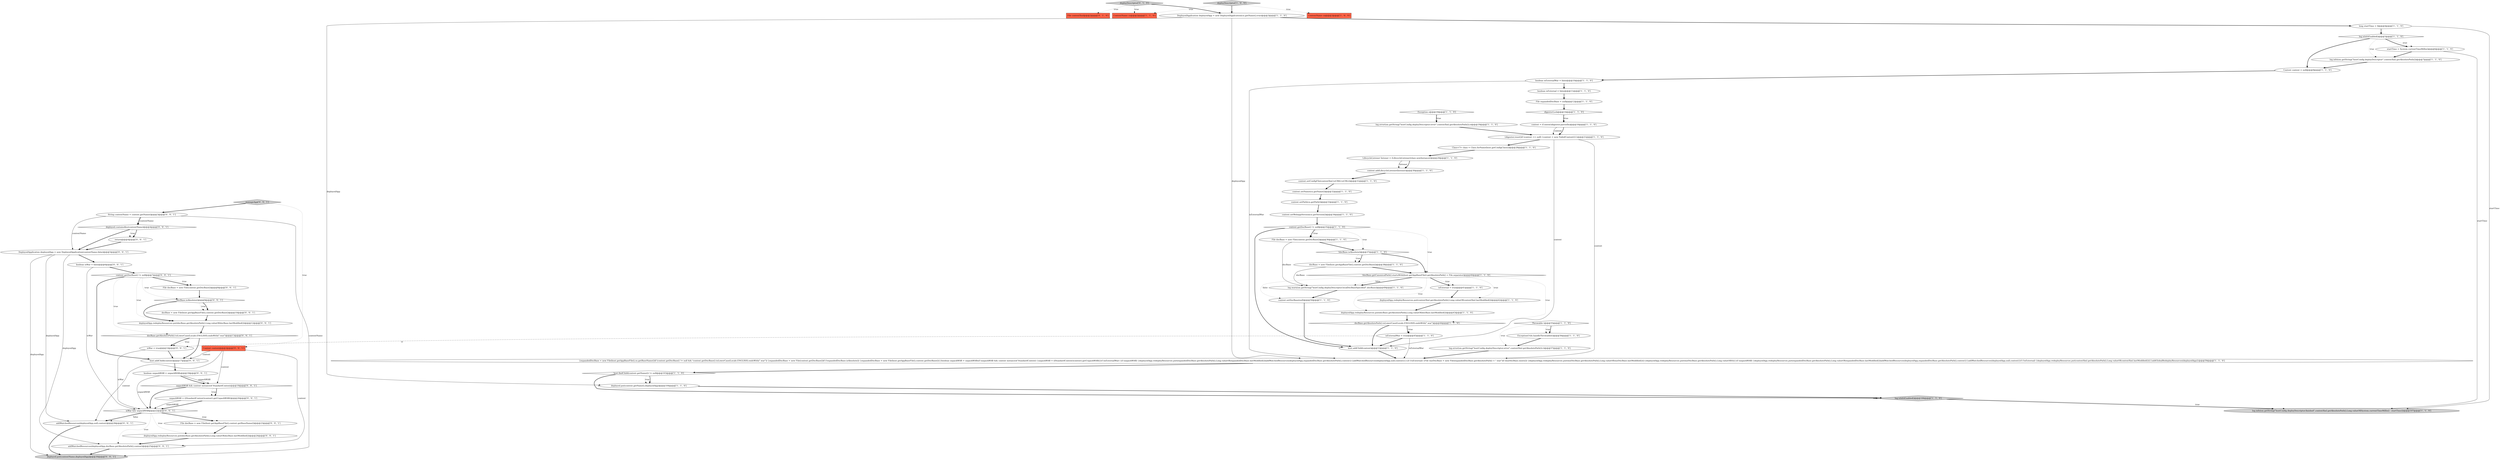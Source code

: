 digraph {
62 [style = filled, label = "context.getDocBase() != null@@@7@@@['0', '0', '1']", fillcolor = white, shape = diamond image = "AAA0AAABBB3BBB"];
1 [style = filled, label = "ContextName cn@@@2@@@['1', '0', '0']", fillcolor = tomato, shape = box image = "AAA0AAABBB1BBB"];
12 [style = filled, label = "log.isInfoEnabled()@@@5@@@['1', '1', '0']", fillcolor = white, shape = diamond image = "AAA0AAABBB1BBB"];
16 [style = filled, label = "context = (Context)digester.parse(fis)@@@16@@@['1', '1', '0']", fillcolor = white, shape = ellipse image = "AAA0AAABBB1BBB"];
40 [style = filled, label = "File expandedDocBase = null@@@12@@@['1', '1', '0']", fillcolor = white, shape = ellipse image = "AAA0AAABBB1BBB"];
7 [style = filled, label = "boolean isExternal = false@@@11@@@['1', '1', '0']", fillcolor = white, shape = ellipse image = "AAA0AAABBB1BBB"];
18 [style = filled, label = "context.setConfigFile(contextXml.toURI().toURL())@@@31@@@['1', '1', '0']", fillcolor = white, shape = ellipse image = "AAA0AAABBB1BBB"];
56 [style = filled, label = "isWar && unpackWAR@@@22@@@['0', '0', '1']", fillcolor = white, shape = diamond image = "AAA0AAABBB3BBB"];
8 [style = filled, label = "host.findChild(context.getName()) != null@@@103@@@['1', '1', '0']", fillcolor = white, shape = diamond image = "AAA0AAABBB1BBB"];
64 [style = filled, label = "docBase.getAbsolutePath().toLowerCase(Locale.ENGLISH).endsWith(\".war\")@@@13@@@['0', '0', '1']", fillcolor = white, shape = diamond image = "AAA0AAABBB3BBB"];
53 [style = filled, label = "boolean unpackWAR = unpackWARs@@@18@@@['0', '0', '1']", fillcolor = white, shape = ellipse image = "AAA0AAABBB3BBB"];
47 [style = filled, label = "docBase = new File(host.getAppBaseFile(),context.getDocBase())@@@10@@@['0', '0', '1']", fillcolor = white, shape = ellipse image = "AAA0AAABBB3BBB"];
5 [style = filled, label = "Exception e@@@18@@@['1', '1', '0']", fillcolor = white, shape = diamond image = "AAA0AAABBB1BBB"];
46 [style = filled, label = "File contextXml@@@2@@@['0', '1', '0']", fillcolor = tomato, shape = box image = "AAA0AAABBB2BBB"];
21 [style = filled, label = "log.warn(sm.getString(\"hostConfig.deployDescriptor.localDocBaseSpecified\",docBase))@@@49@@@['1', '1', '0']", fillcolor = white, shape = ellipse image = "AAA0AAABBB1BBB"];
28 [style = filled, label = "context.getDocBase() != null@@@35@@@['1', '1', '0']", fillcolor = white, shape = diamond image = "AAA0AAABBB1BBB"];
14 [style = filled, label = "deployedApp.redeployResources.put(contextXml.getAbsolutePath(),Long.valueOf(contextXml.lastModified()))@@@42@@@['1', '1', '0']", fillcolor = white, shape = ellipse image = "AAA0AAABBB1BBB"];
2 [style = filled, label = "isExternal = true@@@41@@@['1', '1', '0']", fillcolor = white, shape = ellipse image = "AAA0AAABBB1BBB"];
41 [style = filled, label = "ContextName cn@@@2@@@['1', '1', '0']", fillcolor = tomato, shape = box image = "AAA0AAABBB1BBB"];
43 [style = filled, label = "digesterLock@@@14@@@['1', '1', '0']", fillcolor = white, shape = diamond image = "AAA0AAABBB1BBB"];
19 [style = filled, label = "context.setDocBase(null)@@@50@@@['1', '1', '0']", fillcolor = white, shape = ellipse image = "AAA0AAABBB1BBB"];
65 [style = filled, label = "addWatchedResources(deployedApp,null,context)@@@28@@@['0', '0', '1']", fillcolor = white, shape = ellipse image = "AAA0AAABBB3BBB"];
27 [style = filled, label = "context.setWebappVersion(cn.getVersion())@@@34@@@['1', '1', '0']", fillcolor = white, shape = ellipse image = "AAA0AAABBB1BBB"];
6 [style = filled, label = "boolean isExternalWar = false@@@10@@@['1', '1', '0']", fillcolor = white, shape = ellipse image = "AAA0AAABBB1BBB"];
29 [style = filled, label = "log.isInfoEnabled()@@@106@@@['1', '1', '0']", fillcolor = lightgray, shape = diamond image = "AAA0AAABBB1BBB"];
59 [style = filled, label = "addWatchedResources(deployedApp,docBase.getAbsolutePath(),context)@@@25@@@['0', '0', '1']", fillcolor = white, shape = ellipse image = "AAA0AAABBB3BBB"];
38 [style = filled, label = "startTime = System.currentTimeMillis()@@@6@@@['1', '1', '0']", fillcolor = white, shape = ellipse image = "AAA0AAABBB1BBB"];
57 [style = filled, label = "boolean isWar = false@@@6@@@['0', '0', '1']", fillcolor = white, shape = ellipse image = "AAA0AAABBB3BBB"];
50 [style = filled, label = "deployedApp.redeployResources.put(docBase.getAbsolutePath(),Long.valueOf(docBase.lastModified()))@@@24@@@['0', '0', '1']", fillcolor = white, shape = ellipse image = "AAA0AAABBB3BBB"];
42 [style = filled, label = "Context context = null@@@9@@@['1', '1', '0']", fillcolor = white, shape = ellipse image = "AAA0AAABBB1BBB"];
58 [style = filled, label = "deployed.containsKey(contextName)@@@4@@@['0', '0', '1']", fillcolor = white, shape = diamond image = "AAA0AAABBB3BBB"];
10 [style = filled, label = "!docBase.isAbsolute()@@@37@@@['1', '1', '0']", fillcolor = white, shape = diamond image = "AAA0AAABBB1BBB"];
23 [style = filled, label = "log.error(sm.getString(\"hostConfig.deployDescriptor.error\",contextXml.getAbsolutePath()),e)@@@19@@@['1', '1', '0']", fillcolor = white, shape = ellipse image = "AAA0AAABBB1BBB"];
44 [style = filled, label = "Throwable t@@@55@@@['1', '1', '0']", fillcolor = white, shape = diamond image = "AAA0AAABBB1BBB"];
51 [style = filled, label = "File docBase = new File(context.getDocBase())@@@8@@@['0', '0', '1']", fillcolor = white, shape = ellipse image = "AAA0AAABBB3BBB"];
15 [style = filled, label = "!docBase.getCanonicalPath().startsWith(host.getAppBaseFile().getAbsolutePath() + File.separator)@@@40@@@['1', '1', '0']", fillcolor = white, shape = diamond image = "AAA0AAABBB1BBB"];
69 [style = filled, label = "deployedApp.redeployResources.put(docBase.getAbsolutePath(),Long.valueOf(docBase.lastModified()))@@@12@@@['0', '0', '1']", fillcolor = white, shape = ellipse image = "AAA0AAABBB3BBB"];
45 [style = filled, label = "deployDescriptor['0', '1', '0']", fillcolor = lightgray, shape = diamond image = "AAA0AAABBB2BBB"];
11 [style = filled, label = "{digester.reset()if (context == null) {context = new FailedContext()}}@@@21@@@['1', '1', '0']", fillcolor = white, shape = ellipse image = "AAA0AAABBB1BBB"];
31 [style = filled, label = "context.setName(cn.getName())@@@32@@@['1', '1', '0']", fillcolor = white, shape = ellipse image = "AAA0AAABBB1BBB"];
39 [style = filled, label = "ExceptionUtils.handleThrowable(t)@@@56@@@['1', '1', '0']", fillcolor = white, shape = ellipse image = "AAA0AAABBB1BBB"];
55 [style = filled, label = "String contextName = context.getName()@@@3@@@['0', '0', '1']", fillcolor = white, shape = ellipse image = "AAA0AAABBB3BBB"];
17 [style = filled, label = "log.info(sm.getString(\"hostConfig.deployDescriptor.finished\",contextXml.getAbsolutePath(),Long.valueOf(System.currentTimeMillis() - startTime)))@@@107@@@['1', '1', '0']", fillcolor = lightgray, shape = ellipse image = "AAA0AAABBB1BBB"];
32 [style = filled, label = "context.setPath(cn.getPath())@@@33@@@['1', '1', '0']", fillcolor = white, shape = ellipse image = "AAA0AAABBB1BBB"];
60 [style = filled, label = "manageApp['0', '0', '1']", fillcolor = lightgray, shape = diamond image = "AAA0AAABBB3BBB"];
24 [style = filled, label = "log.info(sm.getString(\"hostConfig.deployDescriptor\",contextXml.getAbsolutePath()))@@@7@@@['1', '1', '0']", fillcolor = white, shape = ellipse image = "AAA0AAABBB1BBB"];
4 [style = filled, label = "Class<?> clazz = Class.forName(host.getConfigClass())@@@28@@@['1', '1', '0']", fillcolor = white, shape = ellipse image = "AAA0AAABBB1BBB"];
37 [style = filled, label = "log.error(sm.getString(\"hostConfig.deployDescriptor.error\",contextXml.getAbsolutePath()),t)@@@57@@@['1', '1', '0']", fillcolor = white, shape = ellipse image = "AAA0AAABBB1BBB"];
48 [style = filled, label = "return@@@4@@@['0', '0', '1']", fillcolor = white, shape = ellipse image = "AAA0AAABBB3BBB"];
13 [style = filled, label = "long startTime = 0@@@4@@@['1', '1', '0']", fillcolor = white, shape = ellipse image = "AAA0AAABBB1BBB"];
66 [style = filled, label = "DeployedApplication deployedApp = new DeployedApplication(contextName,false)@@@5@@@['0', '0', '1']", fillcolor = white, shape = ellipse image = "AAA0AAABBB3BBB"];
9 [style = filled, label = "{expandedDocBase = new File(host.getAppBaseFile(),cn.getBaseName())if (context.getDocBase() != null && !context.getDocBase().toLowerCase(Locale.ENGLISH).endsWith(\".war\")) {expandedDocBase = new File(context.getDocBase())if (!expandedDocBase.isAbsolute()) {expandedDocBase = new File(host.getAppBaseFile(),context.getDocBase())}}boolean unpackWAR = unpackWARsif (unpackWAR && context instanceof StandardContext) {unpackWAR = ((StandardContext)context).getUnpackWAR()}if (isExternalWar) {if (unpackWAR) {deployedApp.redeployResources.put(expandedDocBase.getAbsolutePath(),Long.valueOf(expandedDocBase.lastModified()))addWatchedResources(deployedApp,expandedDocBase.getAbsolutePath(),context)}{addWatchedResources(deployedApp,null,context)}}{if (!isExternal) {File warDocBase = new File(expandedDocBase.getAbsolutePath() + \".war\")if (warDocBase.exists()) {deployedApp.redeployResources.put(warDocBase.getAbsolutePath(),Long.valueOf(warDocBase.lastModified()))}{deployedApp.redeployResources.put(warDocBase.getAbsolutePath(),Long.valueOf(0))}}if (unpackWAR) {deployedApp.redeployResources.put(expandedDocBase.getAbsolutePath(),Long.valueOf(expandedDocBase.lastModified()))addWatchedResources(deployedApp,expandedDocBase.getAbsolutePath(),context)}{addWatchedResources(deployedApp,null,context)}if (!isExternal) {deployedApp.redeployResources.put(contextXml.getAbsolutePath(),Long.valueOf(contextXml.lastModified()))}}addGlobalRedeployResources(deployedApp)}@@@59@@@['1', '1', '0']", fillcolor = white, shape = ellipse image = "AAA0AAABBB1BBB"];
33 [style = filled, label = "deployDescriptor['1', '0', '0']", fillcolor = lightgray, shape = diamond image = "AAA0AAABBB1BBB"];
49 [style = filled, label = "unpackWAR && context instanceof StandardContext@@@19@@@['0', '0', '1']", fillcolor = white, shape = diamond image = "AAA0AAABBB3BBB"];
52 [style = filled, label = "!docBase.isAbsolute()@@@9@@@['0', '0', '1']", fillcolor = white, shape = diamond image = "AAA0AAABBB3BBB"];
70 [style = filled, label = "isWar = true@@@14@@@['0', '0', '1']", fillcolor = white, shape = ellipse image = "AAA0AAABBB3BBB"];
54 [style = filled, label = "Context context@@@2@@@['0', '0', '1']", fillcolor = tomato, shape = box image = "AAA0AAABBB3BBB"];
3 [style = filled, label = "deployed.put(context.getName(),deployedApp)@@@104@@@['1', '1', '0']", fillcolor = white, shape = ellipse image = "AAA0AAABBB1BBB"];
22 [style = filled, label = "DeployedApplication deployedApp = new DeployedApplication(cn.getName(),true)@@@3@@@['1', '1', '0']", fillcolor = white, shape = ellipse image = "AAA0AAABBB1BBB"];
25 [style = filled, label = "deployedApp.redeployResources.put(docBase.getAbsolutePath(),Long.valueOf(docBase.lastModified()))@@@43@@@['1', '1', '0']", fillcolor = white, shape = ellipse image = "AAA0AAABBB1BBB"];
63 [style = filled, label = "host.addChild(context)@@@17@@@['0', '0', '1']", fillcolor = white, shape = ellipse image = "AAA0AAABBB3BBB"];
30 [style = filled, label = "LifecycleListener listener = (LifecycleListener)clazz.newInstance()@@@29@@@['1', '1', '0']", fillcolor = white, shape = ellipse image = "AAA0AAABBB1BBB"];
68 [style = filled, label = "File docBase = new File(host.getAppBaseFile(),context.getBaseName())@@@23@@@['0', '0', '1']", fillcolor = white, shape = ellipse image = "AAA0AAABBB3BBB"];
34 [style = filled, label = "File docBase = new File(context.getDocBase())@@@36@@@['1', '1', '0']", fillcolor = white, shape = ellipse image = "AAA0AAABBB1BBB"];
35 [style = filled, label = "context.addLifecycleListener(listener)@@@30@@@['1', '1', '0']", fillcolor = white, shape = ellipse image = "AAA0AAABBB1BBB"];
61 [style = filled, label = "deployed.put(contextName,deployedApp)@@@30@@@['0', '0', '1']", fillcolor = lightgray, shape = ellipse image = "AAA0AAABBB3BBB"];
67 [style = filled, label = "unpackWAR = ((StandardContext)context).getUnpackWAR()@@@20@@@['0', '0', '1']", fillcolor = white, shape = ellipse image = "AAA0AAABBB3BBB"];
26 [style = filled, label = "host.addChild(context)@@@53@@@['1', '1', '0']", fillcolor = white, shape = ellipse image = "AAA0AAABBB1BBB"];
36 [style = filled, label = "docBase = new File(host.getAppBaseFile(),context.getDocBase())@@@38@@@['1', '1', '0']", fillcolor = white, shape = ellipse image = "AAA0AAABBB1BBB"];
0 [style = filled, label = "docBase.getAbsolutePath().toLowerCase(Locale.ENGLISH).endsWith(\".war\")@@@44@@@['1', '1', '0']", fillcolor = white, shape = diamond image = "AAA0AAABBB1BBB"];
20 [style = filled, label = "isExternalWar = true@@@45@@@['1', '1', '0']", fillcolor = white, shape = ellipse image = "AAA0AAABBB1BBB"];
20->9 [style = solid, label="isExternalWar"];
47->69 [style = bold, label=""];
59->61 [style = bold, label=""];
11->4 [style = bold, label=""];
62->69 [style = dotted, label="true"];
55->58 [style = bold, label=""];
55->61 [style = solid, label="contextName"];
28->26 [style = bold, label=""];
51->52 [style = bold, label=""];
44->39 [style = dotted, label="true"];
31->32 [style = bold, label=""];
28->34 [style = dotted, label="true"];
70->56 [style = solid, label="isWar"];
0->20 [style = bold, label=""];
13->12 [style = bold, label=""];
38->17 [style = solid, label="startTime"];
28->34 [style = bold, label=""];
34->10 [style = bold, label=""];
7->40 [style = bold, label=""];
60->55 [style = bold, label=""];
15->2 [style = dotted, label="true"];
29->17 [style = bold, label=""];
35->18 [style = bold, label=""];
57->62 [style = bold, label=""];
34->21 [style = solid, label="docBase"];
22->9 [style = solid, label="deployedApp"];
10->15 [style = bold, label=""];
54->49 [style = solid, label="context"];
30->35 [style = bold, label=""];
64->70 [style = dotted, label="true"];
15->25 [style = dotted, label="true"];
39->37 [style = bold, label=""];
44->37 [style = dotted, label="true"];
64->63 [style = bold, label=""];
22->13 [style = bold, label=""];
66->61 [style = solid, label="deployedApp"];
12->24 [style = dotted, label="true"];
43->16 [style = dotted, label="true"];
20->70 [style = dashed, label="0"];
58->48 [style = dotted, label="true"];
53->49 [style = solid, label="unpackWAR"];
27->28 [style = bold, label=""];
53->56 [style = solid, label="unpackWAR"];
10->36 [style = dotted, label="true"];
56->68 [style = bold, label=""];
22->3 [style = solid, label="deployedApp"];
70->63 [style = bold, label=""];
15->21 [style = bold, label=""];
56->65 [style = bold, label=""];
13->17 [style = solid, label="startTime"];
56->59 [style = dotted, label="true"];
26->9 [style = bold, label=""];
38->24 [style = bold, label=""];
43->16 [style = bold, label=""];
15->2 [style = bold, label=""];
8->3 [style = bold, label=""];
62->52 [style = dotted, label="true"];
28->10 [style = dotted, label="true"];
12->42 [style = bold, label=""];
63->53 [style = bold, label=""];
0->26 [style = bold, label=""];
0->20 [style = dotted, label="true"];
19->26 [style = bold, label=""];
16->11 [style = solid, label="context"];
18->31 [style = bold, label=""];
54->63 [style = solid, label="context"];
11->9 [style = solid, label="context"];
15->19 [style = dotted, label="false"];
48->66 [style = bold, label=""];
58->48 [style = bold, label=""];
50->59 [style = bold, label=""];
44->39 [style = bold, label=""];
11->26 [style = solid, label="context"];
33->41 [style = dotted, label="true"];
49->67 [style = dotted, label="true"];
69->64 [style = bold, label=""];
3->29 [style = bold, label=""];
65->61 [style = bold, label=""];
62->51 [style = bold, label=""];
67->56 [style = bold, label=""];
54->59 [style = solid, label="context"];
53->49 [style = bold, label=""];
56->50 [style = dotted, label="true"];
40->43 [style = bold, label=""];
45->41 [style = dotted, label="true"];
56->65 [style = dotted, label="false"];
32->27 [style = bold, label=""];
24->42 [style = bold, label=""];
30->35 [style = solid, label="listener"];
42->6 [style = bold, label=""];
15->0 [style = dotted, label="true"];
21->19 [style = bold, label=""];
6->9 [style = solid, label="isExternalWar"];
60->54 [style = dotted, label="true"];
12->38 [style = dotted, label="true"];
14->25 [style = bold, label=""];
45->22 [style = bold, label=""];
25->0 [style = bold, label=""];
49->67 [style = bold, label=""];
8->3 [style = dotted, label="true"];
15->14 [style = dotted, label="true"];
37->9 [style = bold, label=""];
16->11 [style = bold, label=""];
52->47 [style = dotted, label="true"];
52->47 [style = bold, label=""];
15->21 [style = dotted, label="false"];
29->17 [style = dotted, label="true"];
58->66 [style = bold, label=""];
36->15 [style = bold, label=""];
55->58 [style = solid, label="contextName"];
62->64 [style = dotted, label="true"];
64->70 [style = bold, label=""];
10->36 [style = bold, label=""];
52->69 [style = bold, label=""];
66->59 [style = solid, label="deployedApp"];
66->65 [style = solid, label="deployedApp"];
23->11 [style = bold, label=""];
54->65 [style = solid, label="context"];
12->38 [style = bold, label=""];
68->50 [style = bold, label=""];
33->22 [style = bold, label=""];
8->29 [style = bold, label=""];
55->66 [style = solid, label="contextName"];
57->56 [style = solid, label="isWar"];
5->23 [style = bold, label=""];
49->56 [style = bold, label=""];
56->68 [style = dotted, label="true"];
36->21 [style = solid, label="docBase"];
62->51 [style = dotted, label="true"];
2->14 [style = bold, label=""];
28->15 [style = dotted, label="true"];
33->1 [style = dotted, label="true"];
9->8 [style = bold, label=""];
6->7 [style = bold, label=""];
67->56 [style = solid, label="unpackWAR"];
45->46 [style = dotted, label="true"];
20->26 [style = bold, label=""];
4->30 [style = bold, label=""];
5->23 [style = dotted, label="true"];
66->57 [style = bold, label=""];
62->63 [style = bold, label=""];
}
